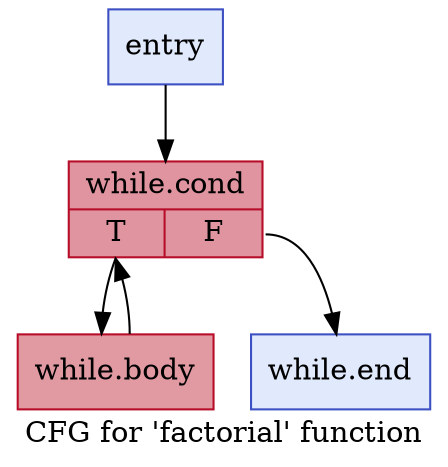 digraph "CFG for 'factorial' function" {
	label="CFG for 'factorial' function";

	Node0x55e20db87740 [shape=record,color="#3d50c3ff", style=filled, fillcolor="#b9d0f970",label="{entry}"];
	Node0x55e20db87740 -> Node0x55e20db87f30;
	Node0x55e20db87f30 [shape=record,color="#b70d28ff", style=filled, fillcolor="#b70d2870",label="{while.cond|{<s0>T|<s1>F}}"];
	Node0x55e20db87f30:s0 -> Node0x55e20db88100;
	Node0x55e20db87f30:s1 -> Node0x55e20db88180;
	Node0x55e20db88100 [shape=record,color="#b70d28ff", style=filled, fillcolor="#bb1b2c70",label="{while.body}"];
	Node0x55e20db88100 -> Node0x55e20db87f30;
	Node0x55e20db88180 [shape=record,color="#3d50c3ff", style=filled, fillcolor="#b9d0f970",label="{while.end}"];
}
